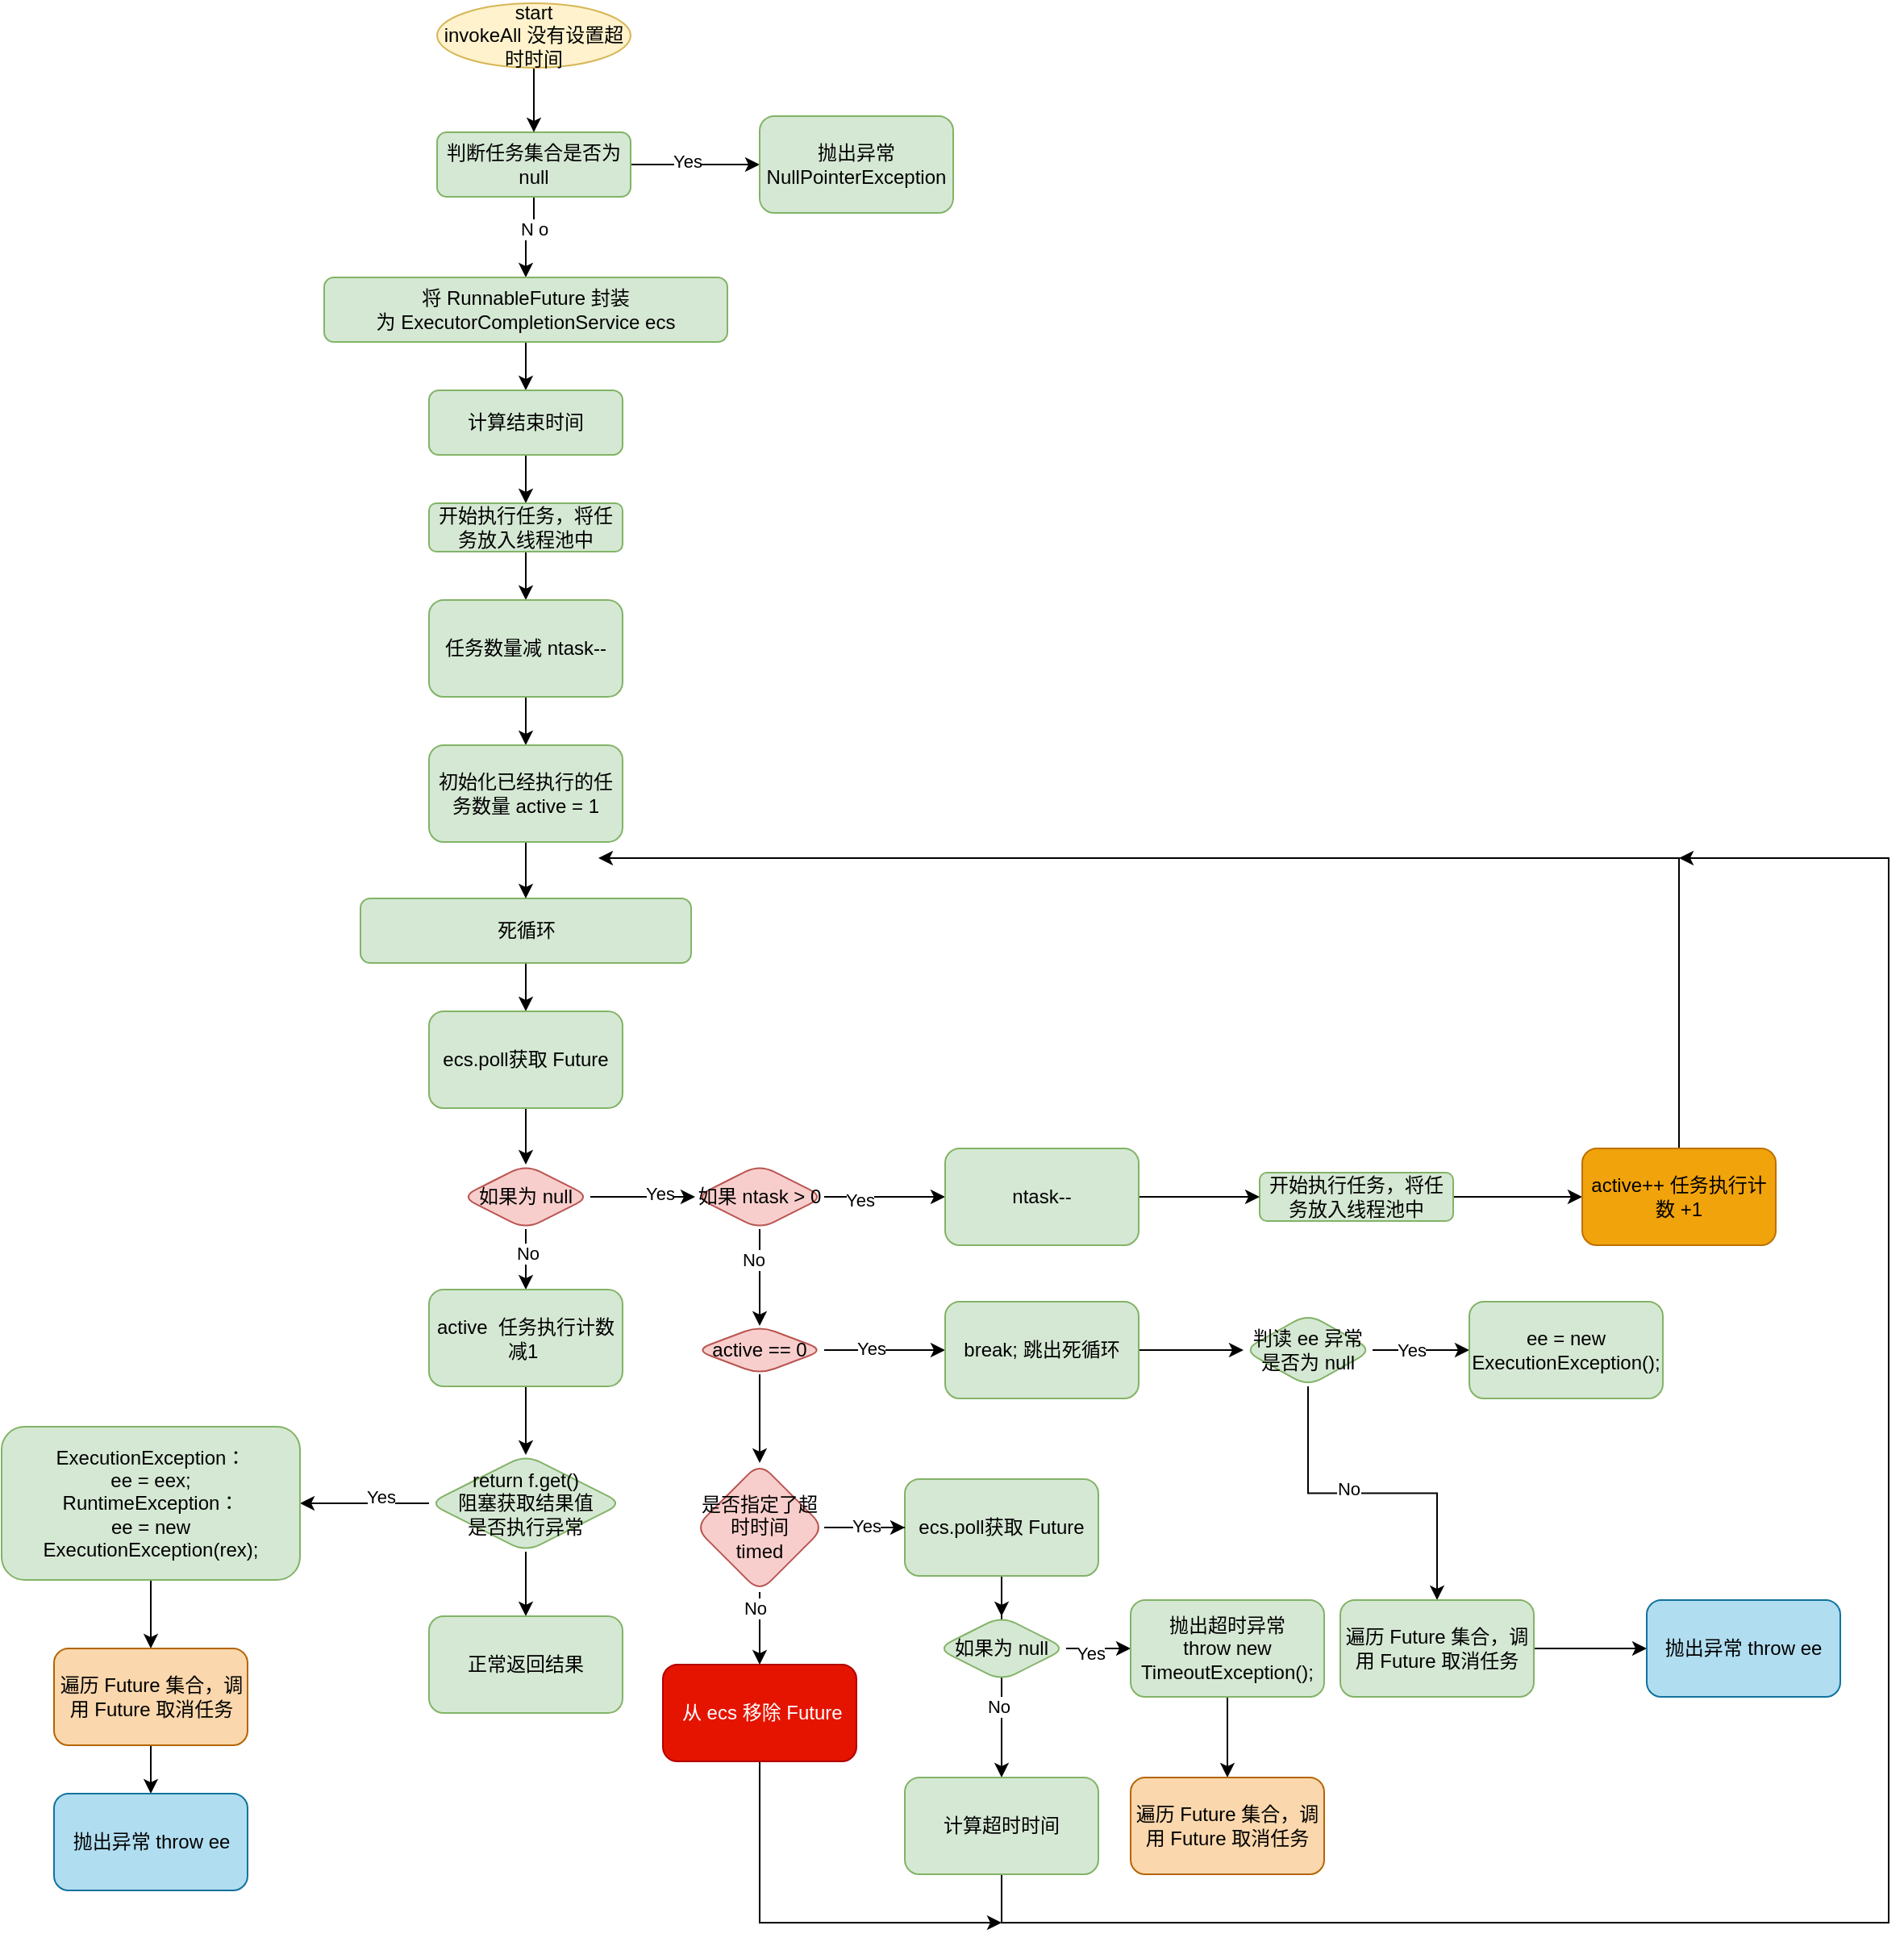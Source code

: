 <mxfile version="20.2.3" type="github">
  <diagram id="Ynf6QPGDEZ-ptIwz1Awv" name="第 1 页">
    <mxGraphModel dx="2125" dy="776" grid="1" gridSize="10" guides="1" tooltips="1" connect="1" arrows="1" fold="1" page="1" pageScale="1" pageWidth="827" pageHeight="1169" math="0" shadow="0">
      <root>
        <mxCell id="0" />
        <mxCell id="1" parent="0" />
        <mxCell id="_4qr_AEgsPWRSvo8s8fp-1" value="" style="edgeStyle=orthogonalEdgeStyle;rounded=0;orthogonalLoop=1;jettySize=auto;html=1;" edge="1" parent="1" source="_4qr_AEgsPWRSvo8s8fp-5" target="_4qr_AEgsPWRSvo8s8fp-8">
          <mxGeometry relative="1" as="geometry" />
        </mxCell>
        <mxCell id="_4qr_AEgsPWRSvo8s8fp-2" value="Yes" style="edgeLabel;html=1;align=center;verticalAlign=middle;resizable=0;points=[];" vertex="1" connectable="0" parent="_4qr_AEgsPWRSvo8s8fp-1">
          <mxGeometry x="-0.13" y="2" relative="1" as="geometry">
            <mxPoint as="offset" />
          </mxGeometry>
        </mxCell>
        <mxCell id="_4qr_AEgsPWRSvo8s8fp-3" value="" style="edgeStyle=orthogonalEdgeStyle;rounded=0;orthogonalLoop=1;jettySize=auto;html=1;" edge="1" parent="1" source="_4qr_AEgsPWRSvo8s8fp-5" target="_4qr_AEgsPWRSvo8s8fp-30">
          <mxGeometry relative="1" as="geometry" />
        </mxCell>
        <mxCell id="_4qr_AEgsPWRSvo8s8fp-4" value="N o" style="edgeLabel;html=1;align=center;verticalAlign=middle;resizable=0;points=[];" vertex="1" connectable="0" parent="_4qr_AEgsPWRSvo8s8fp-3">
          <mxGeometry x="-0.3" relative="1" as="geometry">
            <mxPoint as="offset" />
          </mxGeometry>
        </mxCell>
        <mxCell id="_4qr_AEgsPWRSvo8s8fp-5" value="判断任务集合是否为 null" style="rounded=1;whiteSpace=wrap;html=1;fillColor=#d5e8d4;strokeColor=#82b366;" vertex="1" parent="1">
          <mxGeometry x="110" y="110" width="120" height="40" as="geometry" />
        </mxCell>
        <mxCell id="_4qr_AEgsPWRSvo8s8fp-6" style="edgeStyle=orthogonalEdgeStyle;rounded=0;orthogonalLoop=1;jettySize=auto;html=1;exitX=0.5;exitY=1;exitDx=0;exitDy=0;entryX=0.5;entryY=0;entryDx=0;entryDy=0;" edge="1" parent="1" source="_4qr_AEgsPWRSvo8s8fp-7" target="_4qr_AEgsPWRSvo8s8fp-5">
          <mxGeometry relative="1" as="geometry" />
        </mxCell>
        <mxCell id="_4qr_AEgsPWRSvo8s8fp-7" value="start&lt;br&gt;invokeAll 没有设置超时时间" style="ellipse;whiteSpace=wrap;html=1;fillColor=#fff2cc;strokeColor=#d6b656;" vertex="1" parent="1">
          <mxGeometry x="110" y="30" width="120" height="40" as="geometry" />
        </mxCell>
        <mxCell id="_4qr_AEgsPWRSvo8s8fp-8" value="抛出异常NullPointerException" style="whiteSpace=wrap;html=1;fillColor=#d5e8d4;strokeColor=#82b366;rounded=1;" vertex="1" parent="1">
          <mxGeometry x="310" y="100" width="120" height="60" as="geometry" />
        </mxCell>
        <mxCell id="_4qr_AEgsPWRSvo8s8fp-45" value="" style="edgeStyle=orthogonalEdgeStyle;rounded=0;orthogonalLoop=1;jettySize=auto;html=1;" edge="1" parent="1" source="_4qr_AEgsPWRSvo8s8fp-30" target="_4qr_AEgsPWRSvo8s8fp-44">
          <mxGeometry relative="1" as="geometry" />
        </mxCell>
        <mxCell id="_4qr_AEgsPWRSvo8s8fp-30" value="将 RunnableFuture 封装为&amp;nbsp;ExecutorCompletionService ecs" style="whiteSpace=wrap;html=1;fillColor=#d5e8d4;strokeColor=#82b366;rounded=1;" vertex="1" parent="1">
          <mxGeometry x="40" y="200" width="250" height="40" as="geometry" />
        </mxCell>
        <mxCell id="_4qr_AEgsPWRSvo8s8fp-54" value="" style="edgeStyle=orthogonalEdgeStyle;rounded=0;orthogonalLoop=1;jettySize=auto;html=1;" edge="1" parent="1" source="_4qr_AEgsPWRSvo8s8fp-44" target="_4qr_AEgsPWRSvo8s8fp-53">
          <mxGeometry relative="1" as="geometry" />
        </mxCell>
        <mxCell id="_4qr_AEgsPWRSvo8s8fp-44" value="计算结束时间" style="whiteSpace=wrap;html=1;fillColor=#d5e8d4;strokeColor=#82b366;rounded=1;" vertex="1" parent="1">
          <mxGeometry x="105" y="270" width="120" height="40" as="geometry" />
        </mxCell>
        <mxCell id="_4qr_AEgsPWRSvo8s8fp-52" value="" style="edgeStyle=orthogonalEdgeStyle;rounded=0;orthogonalLoop=1;jettySize=auto;html=1;" edge="1" parent="1" source="_4qr_AEgsPWRSvo8s8fp-46" target="_4qr_AEgsPWRSvo8s8fp-51">
          <mxGeometry relative="1" as="geometry" />
        </mxCell>
        <mxCell id="_4qr_AEgsPWRSvo8s8fp-46" value="死循环" style="whiteSpace=wrap;html=1;fillColor=#d5e8d4;strokeColor=#82b366;rounded=1;" vertex="1" parent="1">
          <mxGeometry x="62.5" y="585" width="205" height="40" as="geometry" />
        </mxCell>
        <mxCell id="_4qr_AEgsPWRSvo8s8fp-61" value="" style="edgeStyle=orthogonalEdgeStyle;rounded=0;orthogonalLoop=1;jettySize=auto;html=1;" edge="1" parent="1" source="_4qr_AEgsPWRSvo8s8fp-51" target="_4qr_AEgsPWRSvo8s8fp-60">
          <mxGeometry relative="1" as="geometry" />
        </mxCell>
        <mxCell id="_4qr_AEgsPWRSvo8s8fp-51" value="ecs.poll获取 Future" style="whiteSpace=wrap;html=1;fillColor=#d5e8d4;strokeColor=#82b366;rounded=1;" vertex="1" parent="1">
          <mxGeometry x="105" y="655" width="120" height="60" as="geometry" />
        </mxCell>
        <mxCell id="_4qr_AEgsPWRSvo8s8fp-56" value="" style="edgeStyle=orthogonalEdgeStyle;rounded=0;orthogonalLoop=1;jettySize=auto;html=1;" edge="1" parent="1" source="_4qr_AEgsPWRSvo8s8fp-53" target="_4qr_AEgsPWRSvo8s8fp-55">
          <mxGeometry relative="1" as="geometry" />
        </mxCell>
        <mxCell id="_4qr_AEgsPWRSvo8s8fp-53" value="开始执行任务，将任务放入线程池中" style="whiteSpace=wrap;html=1;fillColor=#d5e8d4;strokeColor=#82b366;rounded=1;" vertex="1" parent="1">
          <mxGeometry x="105" y="340" width="120" height="30" as="geometry" />
        </mxCell>
        <mxCell id="_4qr_AEgsPWRSvo8s8fp-58" value="" style="edgeStyle=orthogonalEdgeStyle;rounded=0;orthogonalLoop=1;jettySize=auto;html=1;" edge="1" parent="1" source="_4qr_AEgsPWRSvo8s8fp-55" target="_4qr_AEgsPWRSvo8s8fp-57">
          <mxGeometry relative="1" as="geometry" />
        </mxCell>
        <mxCell id="_4qr_AEgsPWRSvo8s8fp-55" value="任务数量减 ntask--" style="whiteSpace=wrap;html=1;fillColor=#d5e8d4;strokeColor=#82b366;rounded=1;" vertex="1" parent="1">
          <mxGeometry x="105" y="400" width="120" height="60" as="geometry" />
        </mxCell>
        <mxCell id="_4qr_AEgsPWRSvo8s8fp-59" style="edgeStyle=orthogonalEdgeStyle;rounded=0;orthogonalLoop=1;jettySize=auto;html=1;entryX=0.5;entryY=0;entryDx=0;entryDy=0;" edge="1" parent="1" source="_4qr_AEgsPWRSvo8s8fp-57" target="_4qr_AEgsPWRSvo8s8fp-46">
          <mxGeometry relative="1" as="geometry" />
        </mxCell>
        <mxCell id="_4qr_AEgsPWRSvo8s8fp-57" value="初始化已经执行的任务数量 active = 1" style="whiteSpace=wrap;html=1;fillColor=#d5e8d4;strokeColor=#82b366;rounded=1;" vertex="1" parent="1">
          <mxGeometry x="105" y="490" width="120" height="60" as="geometry" />
        </mxCell>
        <mxCell id="_4qr_AEgsPWRSvo8s8fp-66" value="" style="edgeStyle=orthogonalEdgeStyle;rounded=0;orthogonalLoop=1;jettySize=auto;html=1;" edge="1" parent="1" source="_4qr_AEgsPWRSvo8s8fp-60" target="_4qr_AEgsPWRSvo8s8fp-65">
          <mxGeometry relative="1" as="geometry" />
        </mxCell>
        <mxCell id="_4qr_AEgsPWRSvo8s8fp-91" value="Yes" style="edgeLabel;html=1;align=center;verticalAlign=middle;resizable=0;points=[];" vertex="1" connectable="0" parent="_4qr_AEgsPWRSvo8s8fp-66">
          <mxGeometry x="0.3" y="2" relative="1" as="geometry">
            <mxPoint as="offset" />
          </mxGeometry>
        </mxCell>
        <mxCell id="_4qr_AEgsPWRSvo8s8fp-126" value="" style="edgeStyle=orthogonalEdgeStyle;rounded=0;orthogonalLoop=1;jettySize=auto;html=1;" edge="1" parent="1" source="_4qr_AEgsPWRSvo8s8fp-60" target="_4qr_AEgsPWRSvo8s8fp-125">
          <mxGeometry relative="1" as="geometry" />
        </mxCell>
        <mxCell id="_4qr_AEgsPWRSvo8s8fp-127" value="No" style="edgeLabel;html=1;align=center;verticalAlign=middle;resizable=0;points=[];" vertex="1" connectable="0" parent="_4qr_AEgsPWRSvo8s8fp-126">
          <mxGeometry x="-0.318" y="1" relative="1" as="geometry">
            <mxPoint as="offset" />
          </mxGeometry>
        </mxCell>
        <mxCell id="_4qr_AEgsPWRSvo8s8fp-60" value="如果为 null" style="rhombus;whiteSpace=wrap;html=1;fillColor=#f8cecc;strokeColor=#b85450;rounded=1;" vertex="1" parent="1">
          <mxGeometry x="125" y="750" width="80" height="40" as="geometry" />
        </mxCell>
        <mxCell id="_4qr_AEgsPWRSvo8s8fp-90" value="" style="edgeStyle=orthogonalEdgeStyle;rounded=0;orthogonalLoop=1;jettySize=auto;html=1;" edge="1" parent="1" source="_4qr_AEgsPWRSvo8s8fp-62" target="_4qr_AEgsPWRSvo8s8fp-89">
          <mxGeometry relative="1" as="geometry" />
        </mxCell>
        <mxCell id="_4qr_AEgsPWRSvo8s8fp-62" value="开始执行任务，将任务放入线程池中" style="whiteSpace=wrap;html=1;fillColor=#d5e8d4;strokeColor=#82b366;rounded=1;" vertex="1" parent="1">
          <mxGeometry x="620" y="755" width="120" height="30" as="geometry" />
        </mxCell>
        <mxCell id="_4qr_AEgsPWRSvo8s8fp-68" value="" style="edgeStyle=orthogonalEdgeStyle;rounded=0;orthogonalLoop=1;jettySize=auto;html=1;" edge="1" parent="1" source="_4qr_AEgsPWRSvo8s8fp-65" target="_4qr_AEgsPWRSvo8s8fp-67">
          <mxGeometry relative="1" as="geometry" />
        </mxCell>
        <mxCell id="_4qr_AEgsPWRSvo8s8fp-69" value="Yes" style="edgeLabel;html=1;align=center;verticalAlign=middle;resizable=0;points=[];" vertex="1" connectable="0" parent="_4qr_AEgsPWRSvo8s8fp-68">
          <mxGeometry x="-0.433" y="-1" relative="1" as="geometry">
            <mxPoint y="1" as="offset" />
          </mxGeometry>
        </mxCell>
        <mxCell id="_4qr_AEgsPWRSvo8s8fp-73" value="" style="edgeStyle=orthogonalEdgeStyle;rounded=0;orthogonalLoop=1;jettySize=auto;html=1;" edge="1" parent="1" source="_4qr_AEgsPWRSvo8s8fp-65" target="_4qr_AEgsPWRSvo8s8fp-72">
          <mxGeometry relative="1" as="geometry" />
        </mxCell>
        <mxCell id="_4qr_AEgsPWRSvo8s8fp-92" value="No" style="edgeLabel;html=1;align=center;verticalAlign=middle;resizable=0;points=[];" vertex="1" connectable="0" parent="_4qr_AEgsPWRSvo8s8fp-73">
          <mxGeometry x="-0.367" y="-4" relative="1" as="geometry">
            <mxPoint as="offset" />
          </mxGeometry>
        </mxCell>
        <mxCell id="_4qr_AEgsPWRSvo8s8fp-65" value="如果 ntask &amp;gt; 0" style="rhombus;whiteSpace=wrap;html=1;fillColor=#f8cecc;strokeColor=#b85450;rounded=1;" vertex="1" parent="1">
          <mxGeometry x="270" y="750" width="80" height="40" as="geometry" />
        </mxCell>
        <mxCell id="_4qr_AEgsPWRSvo8s8fp-88" style="edgeStyle=orthogonalEdgeStyle;rounded=0;orthogonalLoop=1;jettySize=auto;html=1;exitX=1;exitY=0.5;exitDx=0;exitDy=0;entryX=0;entryY=0.5;entryDx=0;entryDy=0;" edge="1" parent="1" source="_4qr_AEgsPWRSvo8s8fp-67" target="_4qr_AEgsPWRSvo8s8fp-62">
          <mxGeometry relative="1" as="geometry" />
        </mxCell>
        <mxCell id="_4qr_AEgsPWRSvo8s8fp-67" value="ntask--" style="whiteSpace=wrap;html=1;fillColor=#d5e8d4;strokeColor=#82b366;rounded=1;" vertex="1" parent="1">
          <mxGeometry x="425" y="740" width="120" height="60" as="geometry" />
        </mxCell>
        <mxCell id="_4qr_AEgsPWRSvo8s8fp-75" value="" style="edgeStyle=orthogonalEdgeStyle;rounded=0;orthogonalLoop=1;jettySize=auto;html=1;" edge="1" parent="1" source="_4qr_AEgsPWRSvo8s8fp-72" target="_4qr_AEgsPWRSvo8s8fp-74">
          <mxGeometry relative="1" as="geometry" />
        </mxCell>
        <mxCell id="_4qr_AEgsPWRSvo8s8fp-93" value="Yes" style="edgeLabel;html=1;align=center;verticalAlign=middle;resizable=0;points=[];" vertex="1" connectable="0" parent="_4qr_AEgsPWRSvo8s8fp-75">
          <mxGeometry x="-0.233" y="2" relative="1" as="geometry">
            <mxPoint y="1" as="offset" />
          </mxGeometry>
        </mxCell>
        <mxCell id="_4qr_AEgsPWRSvo8s8fp-95" value="" style="edgeStyle=orthogonalEdgeStyle;rounded=0;orthogonalLoop=1;jettySize=auto;html=1;" edge="1" parent="1" source="_4qr_AEgsPWRSvo8s8fp-72" target="_4qr_AEgsPWRSvo8s8fp-94">
          <mxGeometry relative="1" as="geometry" />
        </mxCell>
        <mxCell id="_4qr_AEgsPWRSvo8s8fp-72" value="active == 0" style="rhombus;whiteSpace=wrap;html=1;fillColor=#f8cecc;strokeColor=#b85450;rounded=1;" vertex="1" parent="1">
          <mxGeometry x="270" y="850" width="80" height="30" as="geometry" />
        </mxCell>
        <mxCell id="_4qr_AEgsPWRSvo8s8fp-79" value="" style="edgeStyle=orthogonalEdgeStyle;rounded=0;orthogonalLoop=1;jettySize=auto;html=1;" edge="1" parent="1" source="_4qr_AEgsPWRSvo8s8fp-74" target="_4qr_AEgsPWRSvo8s8fp-78">
          <mxGeometry relative="1" as="geometry" />
        </mxCell>
        <mxCell id="_4qr_AEgsPWRSvo8s8fp-74" value="break; 跳出死循环" style="whiteSpace=wrap;html=1;fillColor=#d5e8d4;strokeColor=#82b366;rounded=1;" vertex="1" parent="1">
          <mxGeometry x="425" y="835" width="120" height="60" as="geometry" />
        </mxCell>
        <mxCell id="_4qr_AEgsPWRSvo8s8fp-81" value="" style="edgeStyle=orthogonalEdgeStyle;rounded=0;orthogonalLoop=1;jettySize=auto;html=1;" edge="1" parent="1" source="_4qr_AEgsPWRSvo8s8fp-78" target="_4qr_AEgsPWRSvo8s8fp-80">
          <mxGeometry relative="1" as="geometry" />
        </mxCell>
        <mxCell id="_4qr_AEgsPWRSvo8s8fp-82" value="Yes" style="edgeLabel;html=1;align=center;verticalAlign=middle;resizable=0;points=[];" vertex="1" connectable="0" parent="_4qr_AEgsPWRSvo8s8fp-81">
          <mxGeometry x="-0.2" relative="1" as="geometry">
            <mxPoint as="offset" />
          </mxGeometry>
        </mxCell>
        <mxCell id="_4qr_AEgsPWRSvo8s8fp-84" value="" style="edgeStyle=orthogonalEdgeStyle;rounded=0;orthogonalLoop=1;jettySize=auto;html=1;" edge="1" parent="1" source="_4qr_AEgsPWRSvo8s8fp-78" target="_4qr_AEgsPWRSvo8s8fp-83">
          <mxGeometry relative="1" as="geometry" />
        </mxCell>
        <mxCell id="_4qr_AEgsPWRSvo8s8fp-87" value="No" style="edgeLabel;html=1;align=center;verticalAlign=middle;resizable=0;points=[];" vertex="1" connectable="0" parent="_4qr_AEgsPWRSvo8s8fp-84">
          <mxGeometry x="-0.15" y="3" relative="1" as="geometry">
            <mxPoint as="offset" />
          </mxGeometry>
        </mxCell>
        <mxCell id="_4qr_AEgsPWRSvo8s8fp-78" value="判读 ee 异常是否为 null" style="rhombus;whiteSpace=wrap;html=1;fillColor=#d5e8d4;strokeColor=#82b366;rounded=1;" vertex="1" parent="1">
          <mxGeometry x="610" y="842.5" width="80" height="45" as="geometry" />
        </mxCell>
        <mxCell id="_4qr_AEgsPWRSvo8s8fp-80" value="ee = new ExecutionException();" style="whiteSpace=wrap;html=1;fillColor=#d5e8d4;strokeColor=#82b366;rounded=1;" vertex="1" parent="1">
          <mxGeometry x="750" y="835" width="120" height="60" as="geometry" />
        </mxCell>
        <mxCell id="_4qr_AEgsPWRSvo8s8fp-86" value="" style="edgeStyle=orthogonalEdgeStyle;rounded=0;orthogonalLoop=1;jettySize=auto;html=1;" edge="1" parent="1" source="_4qr_AEgsPWRSvo8s8fp-83" target="_4qr_AEgsPWRSvo8s8fp-85">
          <mxGeometry relative="1" as="geometry" />
        </mxCell>
        <mxCell id="_4qr_AEgsPWRSvo8s8fp-83" value="遍历 Future 集合，调用 Future 取消任务" style="whiteSpace=wrap;html=1;fillColor=#d5e8d4;strokeColor=#82b366;rounded=1;" vertex="1" parent="1">
          <mxGeometry x="670" y="1020" width="120" height="60" as="geometry" />
        </mxCell>
        <mxCell id="_4qr_AEgsPWRSvo8s8fp-85" value="抛出异常 throw ee" style="whiteSpace=wrap;html=1;fillColor=#b1ddf0;strokeColor=#10739e;rounded=1;" vertex="1" parent="1">
          <mxGeometry x="860" y="1020" width="120" height="60" as="geometry" />
        </mxCell>
        <mxCell id="_4qr_AEgsPWRSvo8s8fp-106" style="edgeStyle=orthogonalEdgeStyle;rounded=0;orthogonalLoop=1;jettySize=auto;html=1;" edge="1" parent="1" source="_4qr_AEgsPWRSvo8s8fp-89">
          <mxGeometry relative="1" as="geometry">
            <mxPoint x="210" y="560" as="targetPoint" />
            <Array as="points">
              <mxPoint x="880" y="560" />
            </Array>
          </mxGeometry>
        </mxCell>
        <mxCell id="_4qr_AEgsPWRSvo8s8fp-89" value="active++ 任务执行计数 +1" style="whiteSpace=wrap;html=1;fillColor=#f0a30a;strokeColor=#BD7000;rounded=1;fontColor=#000000;" vertex="1" parent="1">
          <mxGeometry x="820" y="740" width="120" height="60" as="geometry" />
        </mxCell>
        <mxCell id="_4qr_AEgsPWRSvo8s8fp-97" style="edgeStyle=orthogonalEdgeStyle;rounded=0;orthogonalLoop=1;jettySize=auto;html=1;entryX=0;entryY=0.5;entryDx=0;entryDy=0;" edge="1" parent="1" source="_4qr_AEgsPWRSvo8s8fp-94" target="_4qr_AEgsPWRSvo8s8fp-96">
          <mxGeometry relative="1" as="geometry" />
        </mxCell>
        <mxCell id="_4qr_AEgsPWRSvo8s8fp-104" value="" style="edgeStyle=orthogonalEdgeStyle;rounded=0;orthogonalLoop=1;jettySize=auto;html=1;startArrow=none;" edge="1" parent="1" source="_4qr_AEgsPWRSvo8s8fp-96" target="_4qr_AEgsPWRSvo8s8fp-103">
          <mxGeometry relative="1" as="geometry" />
        </mxCell>
        <mxCell id="_4qr_AEgsPWRSvo8s8fp-124" value="No" style="edgeLabel;html=1;align=center;verticalAlign=middle;resizable=0;points=[];" vertex="1" connectable="0" parent="_4qr_AEgsPWRSvo8s8fp-104">
          <mxGeometry x="0.288" y="-2" relative="1" as="geometry">
            <mxPoint as="offset" />
          </mxGeometry>
        </mxCell>
        <mxCell id="_4qr_AEgsPWRSvo8s8fp-120" value="" style="edgeStyle=orthogonalEdgeStyle;rounded=0;orthogonalLoop=1;jettySize=auto;html=1;" edge="1" parent="1" source="_4qr_AEgsPWRSvo8s8fp-94" target="_4qr_AEgsPWRSvo8s8fp-119">
          <mxGeometry relative="1" as="geometry" />
        </mxCell>
        <mxCell id="_4qr_AEgsPWRSvo8s8fp-121" value="No" style="edgeLabel;html=1;align=center;verticalAlign=middle;resizable=0;points=[];" vertex="1" connectable="0" parent="_4qr_AEgsPWRSvo8s8fp-120">
          <mxGeometry x="-0.556" y="-3" relative="1" as="geometry">
            <mxPoint as="offset" />
          </mxGeometry>
        </mxCell>
        <mxCell id="_4qr_AEgsPWRSvo8s8fp-94" value="是否指定了超时时间&lt;br&gt;timed" style="rhombus;whiteSpace=wrap;html=1;fillColor=#f8cecc;strokeColor=#b85450;rounded=1;" vertex="1" parent="1">
          <mxGeometry x="270" y="935" width="80" height="80" as="geometry" />
        </mxCell>
        <mxCell id="_4qr_AEgsPWRSvo8s8fp-100" style="edgeStyle=orthogonalEdgeStyle;rounded=0;orthogonalLoop=1;jettySize=auto;html=1;entryX=0.5;entryY=0;entryDx=0;entryDy=0;" edge="1" parent="1" source="_4qr_AEgsPWRSvo8s8fp-96" target="_4qr_AEgsPWRSvo8s8fp-99">
          <mxGeometry relative="1" as="geometry" />
        </mxCell>
        <mxCell id="_4qr_AEgsPWRSvo8s8fp-102" value="" style="edgeStyle=orthogonalEdgeStyle;rounded=0;orthogonalLoop=1;jettySize=auto;html=1;exitX=1;exitY=0.5;exitDx=0;exitDy=0;" edge="1" parent="1" source="_4qr_AEgsPWRSvo8s8fp-99" target="_4qr_AEgsPWRSvo8s8fp-101">
          <mxGeometry relative="1" as="geometry" />
        </mxCell>
        <mxCell id="_4qr_AEgsPWRSvo8s8fp-123" value="Yes" style="edgeLabel;html=1;align=center;verticalAlign=middle;resizable=0;points=[];" vertex="1" connectable="0" parent="_4qr_AEgsPWRSvo8s8fp-102">
          <mxGeometry x="-0.25" y="-2" relative="1" as="geometry">
            <mxPoint y="1" as="offset" />
          </mxGeometry>
        </mxCell>
        <mxCell id="_4qr_AEgsPWRSvo8s8fp-99" value="如果为 null" style="rhombus;whiteSpace=wrap;html=1;fillColor=#d5e8d4;strokeColor=#82b366;rounded=1;" vertex="1" parent="1">
          <mxGeometry x="420" y="1030" width="80" height="40" as="geometry" />
        </mxCell>
        <mxCell id="_4qr_AEgsPWRSvo8s8fp-110" style="edgeStyle=orthogonalEdgeStyle;rounded=0;orthogonalLoop=1;jettySize=auto;html=1;entryX=0.5;entryY=0;entryDx=0;entryDy=0;" edge="1" parent="1" source="_4qr_AEgsPWRSvo8s8fp-101" target="_4qr_AEgsPWRSvo8s8fp-111">
          <mxGeometry relative="1" as="geometry">
            <mxPoint x="640" y="1150" as="targetPoint" />
          </mxGeometry>
        </mxCell>
        <mxCell id="_4qr_AEgsPWRSvo8s8fp-101" value="抛出超时异常&lt;br&gt;throw new TimeoutException();" style="whiteSpace=wrap;html=1;fillColor=#d5e8d4;strokeColor=#82b366;rounded=1;" vertex="1" parent="1">
          <mxGeometry x="540" y="1020" width="120" height="60" as="geometry" />
        </mxCell>
        <mxCell id="_4qr_AEgsPWRSvo8s8fp-112" style="edgeStyle=orthogonalEdgeStyle;rounded=0;orthogonalLoop=1;jettySize=auto;html=1;exitX=0.5;exitY=1;exitDx=0;exitDy=0;" edge="1" parent="1" source="_4qr_AEgsPWRSvo8s8fp-103">
          <mxGeometry relative="1" as="geometry">
            <mxPoint x="880" y="560" as="targetPoint" />
            <Array as="points">
              <mxPoint x="460" y="1220" />
              <mxPoint x="1010" y="1220" />
              <mxPoint x="1010" y="560" />
            </Array>
          </mxGeometry>
        </mxCell>
        <mxCell id="_4qr_AEgsPWRSvo8s8fp-103" value="计算超时时间" style="whiteSpace=wrap;html=1;fillColor=#d5e8d4;strokeColor=#82b366;rounded=1;" vertex="1" parent="1">
          <mxGeometry x="400" y="1130" width="120" height="60" as="geometry" />
        </mxCell>
        <mxCell id="_4qr_AEgsPWRSvo8s8fp-96" value="ecs.poll获取 Future" style="whiteSpace=wrap;html=1;fillColor=#d5e8d4;strokeColor=#82b366;rounded=1;" vertex="1" parent="1">
          <mxGeometry x="400" y="945" width="120" height="60" as="geometry" />
        </mxCell>
        <mxCell id="_4qr_AEgsPWRSvo8s8fp-108" value="" style="edgeStyle=orthogonalEdgeStyle;rounded=0;orthogonalLoop=1;jettySize=auto;html=1;endArrow=none;" edge="1" parent="1" source="_4qr_AEgsPWRSvo8s8fp-94" target="_4qr_AEgsPWRSvo8s8fp-96">
          <mxGeometry relative="1" as="geometry">
            <mxPoint x="365" y="975" as="sourcePoint" />
            <mxPoint x="474" y="1190" as="targetPoint" />
          </mxGeometry>
        </mxCell>
        <mxCell id="_4qr_AEgsPWRSvo8s8fp-114" value="Yes" style="edgeLabel;html=1;align=center;verticalAlign=middle;resizable=0;points=[];" vertex="1" connectable="0" parent="_4qr_AEgsPWRSvo8s8fp-108">
          <mxGeometry x="0.04" y="1" relative="1" as="geometry">
            <mxPoint as="offset" />
          </mxGeometry>
        </mxCell>
        <mxCell id="_4qr_AEgsPWRSvo8s8fp-111" value="遍历 Future 集合，调用 Future 取消任务" style="whiteSpace=wrap;html=1;fillColor=#fad7ac;strokeColor=#b46504;rounded=1;" vertex="1" parent="1">
          <mxGeometry x="540" y="1130" width="120" height="60" as="geometry" />
        </mxCell>
        <mxCell id="_4qr_AEgsPWRSvo8s8fp-122" style="edgeStyle=orthogonalEdgeStyle;rounded=0;orthogonalLoop=1;jettySize=auto;html=1;" edge="1" parent="1" source="_4qr_AEgsPWRSvo8s8fp-119">
          <mxGeometry relative="1" as="geometry">
            <mxPoint x="460" y="1220" as="targetPoint" />
            <Array as="points">
              <mxPoint x="310" y="1220" />
            </Array>
          </mxGeometry>
        </mxCell>
        <mxCell id="_4qr_AEgsPWRSvo8s8fp-119" value="&amp;nbsp;从 ecs 移除 Future" style="whiteSpace=wrap;html=1;fillColor=#e51400;strokeColor=#B20000;rounded=1;fontColor=#ffffff;" vertex="1" parent="1">
          <mxGeometry x="250" y="1060" width="120" height="60" as="geometry" />
        </mxCell>
        <mxCell id="_4qr_AEgsPWRSvo8s8fp-129" value="" style="edgeStyle=orthogonalEdgeStyle;rounded=0;orthogonalLoop=1;jettySize=auto;html=1;" edge="1" parent="1" source="_4qr_AEgsPWRSvo8s8fp-125" target="_4qr_AEgsPWRSvo8s8fp-128">
          <mxGeometry relative="1" as="geometry" />
        </mxCell>
        <mxCell id="_4qr_AEgsPWRSvo8s8fp-125" value="active&amp;nbsp; 任务执行计数减1&amp;nbsp;" style="whiteSpace=wrap;html=1;fillColor=#d5e8d4;strokeColor=#82b366;rounded=1;" vertex="1" parent="1">
          <mxGeometry x="105" y="827.5" width="120" height="60" as="geometry" />
        </mxCell>
        <mxCell id="_4qr_AEgsPWRSvo8s8fp-131" value="" style="edgeStyle=orthogonalEdgeStyle;rounded=0;orthogonalLoop=1;jettySize=auto;html=1;" edge="1" parent="1" source="_4qr_AEgsPWRSvo8s8fp-128" target="_4qr_AEgsPWRSvo8s8fp-130">
          <mxGeometry relative="1" as="geometry" />
        </mxCell>
        <mxCell id="_4qr_AEgsPWRSvo8s8fp-132" value="Yes" style="edgeLabel;html=1;align=center;verticalAlign=middle;resizable=0;points=[];" vertex="1" connectable="0" parent="_4qr_AEgsPWRSvo8s8fp-131">
          <mxGeometry x="-0.25" y="-4" relative="1" as="geometry">
            <mxPoint as="offset" />
          </mxGeometry>
        </mxCell>
        <mxCell id="_4qr_AEgsPWRSvo8s8fp-139" value="" style="edgeStyle=orthogonalEdgeStyle;rounded=0;orthogonalLoop=1;jettySize=auto;html=1;" edge="1" parent="1" source="_4qr_AEgsPWRSvo8s8fp-128" target="_4qr_AEgsPWRSvo8s8fp-138">
          <mxGeometry relative="1" as="geometry" />
        </mxCell>
        <mxCell id="_4qr_AEgsPWRSvo8s8fp-128" value="return f.get()&lt;br&gt;阻塞获取结果值&lt;br&gt;是否执行异常" style="rhombus;whiteSpace=wrap;html=1;fillColor=#d5e8d4;strokeColor=#82b366;rounded=1;" vertex="1" parent="1">
          <mxGeometry x="105" y="930" width="120" height="60" as="geometry" />
        </mxCell>
        <mxCell id="_4qr_AEgsPWRSvo8s8fp-135" style="edgeStyle=orthogonalEdgeStyle;rounded=0;orthogonalLoop=1;jettySize=auto;html=1;entryX=0.5;entryY=0;entryDx=0;entryDy=0;" edge="1" parent="1" source="_4qr_AEgsPWRSvo8s8fp-130" target="_4qr_AEgsPWRSvo8s8fp-134">
          <mxGeometry relative="1" as="geometry" />
        </mxCell>
        <mxCell id="_4qr_AEgsPWRSvo8s8fp-130" value="ExecutionException：&lt;br&gt;ee = eex;&lt;br&gt;RuntimeException：&lt;br&gt;ee = new ExecutionException(rex);" style="whiteSpace=wrap;html=1;fillColor=#d5e8d4;strokeColor=#82b366;rounded=1;" vertex="1" parent="1">
          <mxGeometry x="-160" y="912.5" width="185" height="95" as="geometry" />
        </mxCell>
        <mxCell id="_4qr_AEgsPWRSvo8s8fp-137" style="edgeStyle=orthogonalEdgeStyle;rounded=0;orthogonalLoop=1;jettySize=auto;html=1;exitX=0.5;exitY=1;exitDx=0;exitDy=0;entryX=0.5;entryY=0;entryDx=0;entryDy=0;" edge="1" parent="1" source="_4qr_AEgsPWRSvo8s8fp-134" target="_4qr_AEgsPWRSvo8s8fp-136">
          <mxGeometry relative="1" as="geometry" />
        </mxCell>
        <mxCell id="_4qr_AEgsPWRSvo8s8fp-134" value="遍历 Future 集合，调用 Future 取消任务" style="whiteSpace=wrap;html=1;fillColor=#fad7ac;strokeColor=#b46504;rounded=1;" vertex="1" parent="1">
          <mxGeometry x="-127.5" y="1050" width="120" height="60" as="geometry" />
        </mxCell>
        <mxCell id="_4qr_AEgsPWRSvo8s8fp-136" value="抛出异常 throw ee" style="whiteSpace=wrap;html=1;fillColor=#b1ddf0;strokeColor=#10739e;rounded=1;" vertex="1" parent="1">
          <mxGeometry x="-127.5" y="1140" width="120" height="60" as="geometry" />
        </mxCell>
        <mxCell id="_4qr_AEgsPWRSvo8s8fp-138" value="正常返回结果" style="whiteSpace=wrap;html=1;fillColor=#d5e8d4;strokeColor=#82b366;rounded=1;" vertex="1" parent="1">
          <mxGeometry x="105" y="1030" width="120" height="60" as="geometry" />
        </mxCell>
      </root>
    </mxGraphModel>
  </diagram>
</mxfile>

